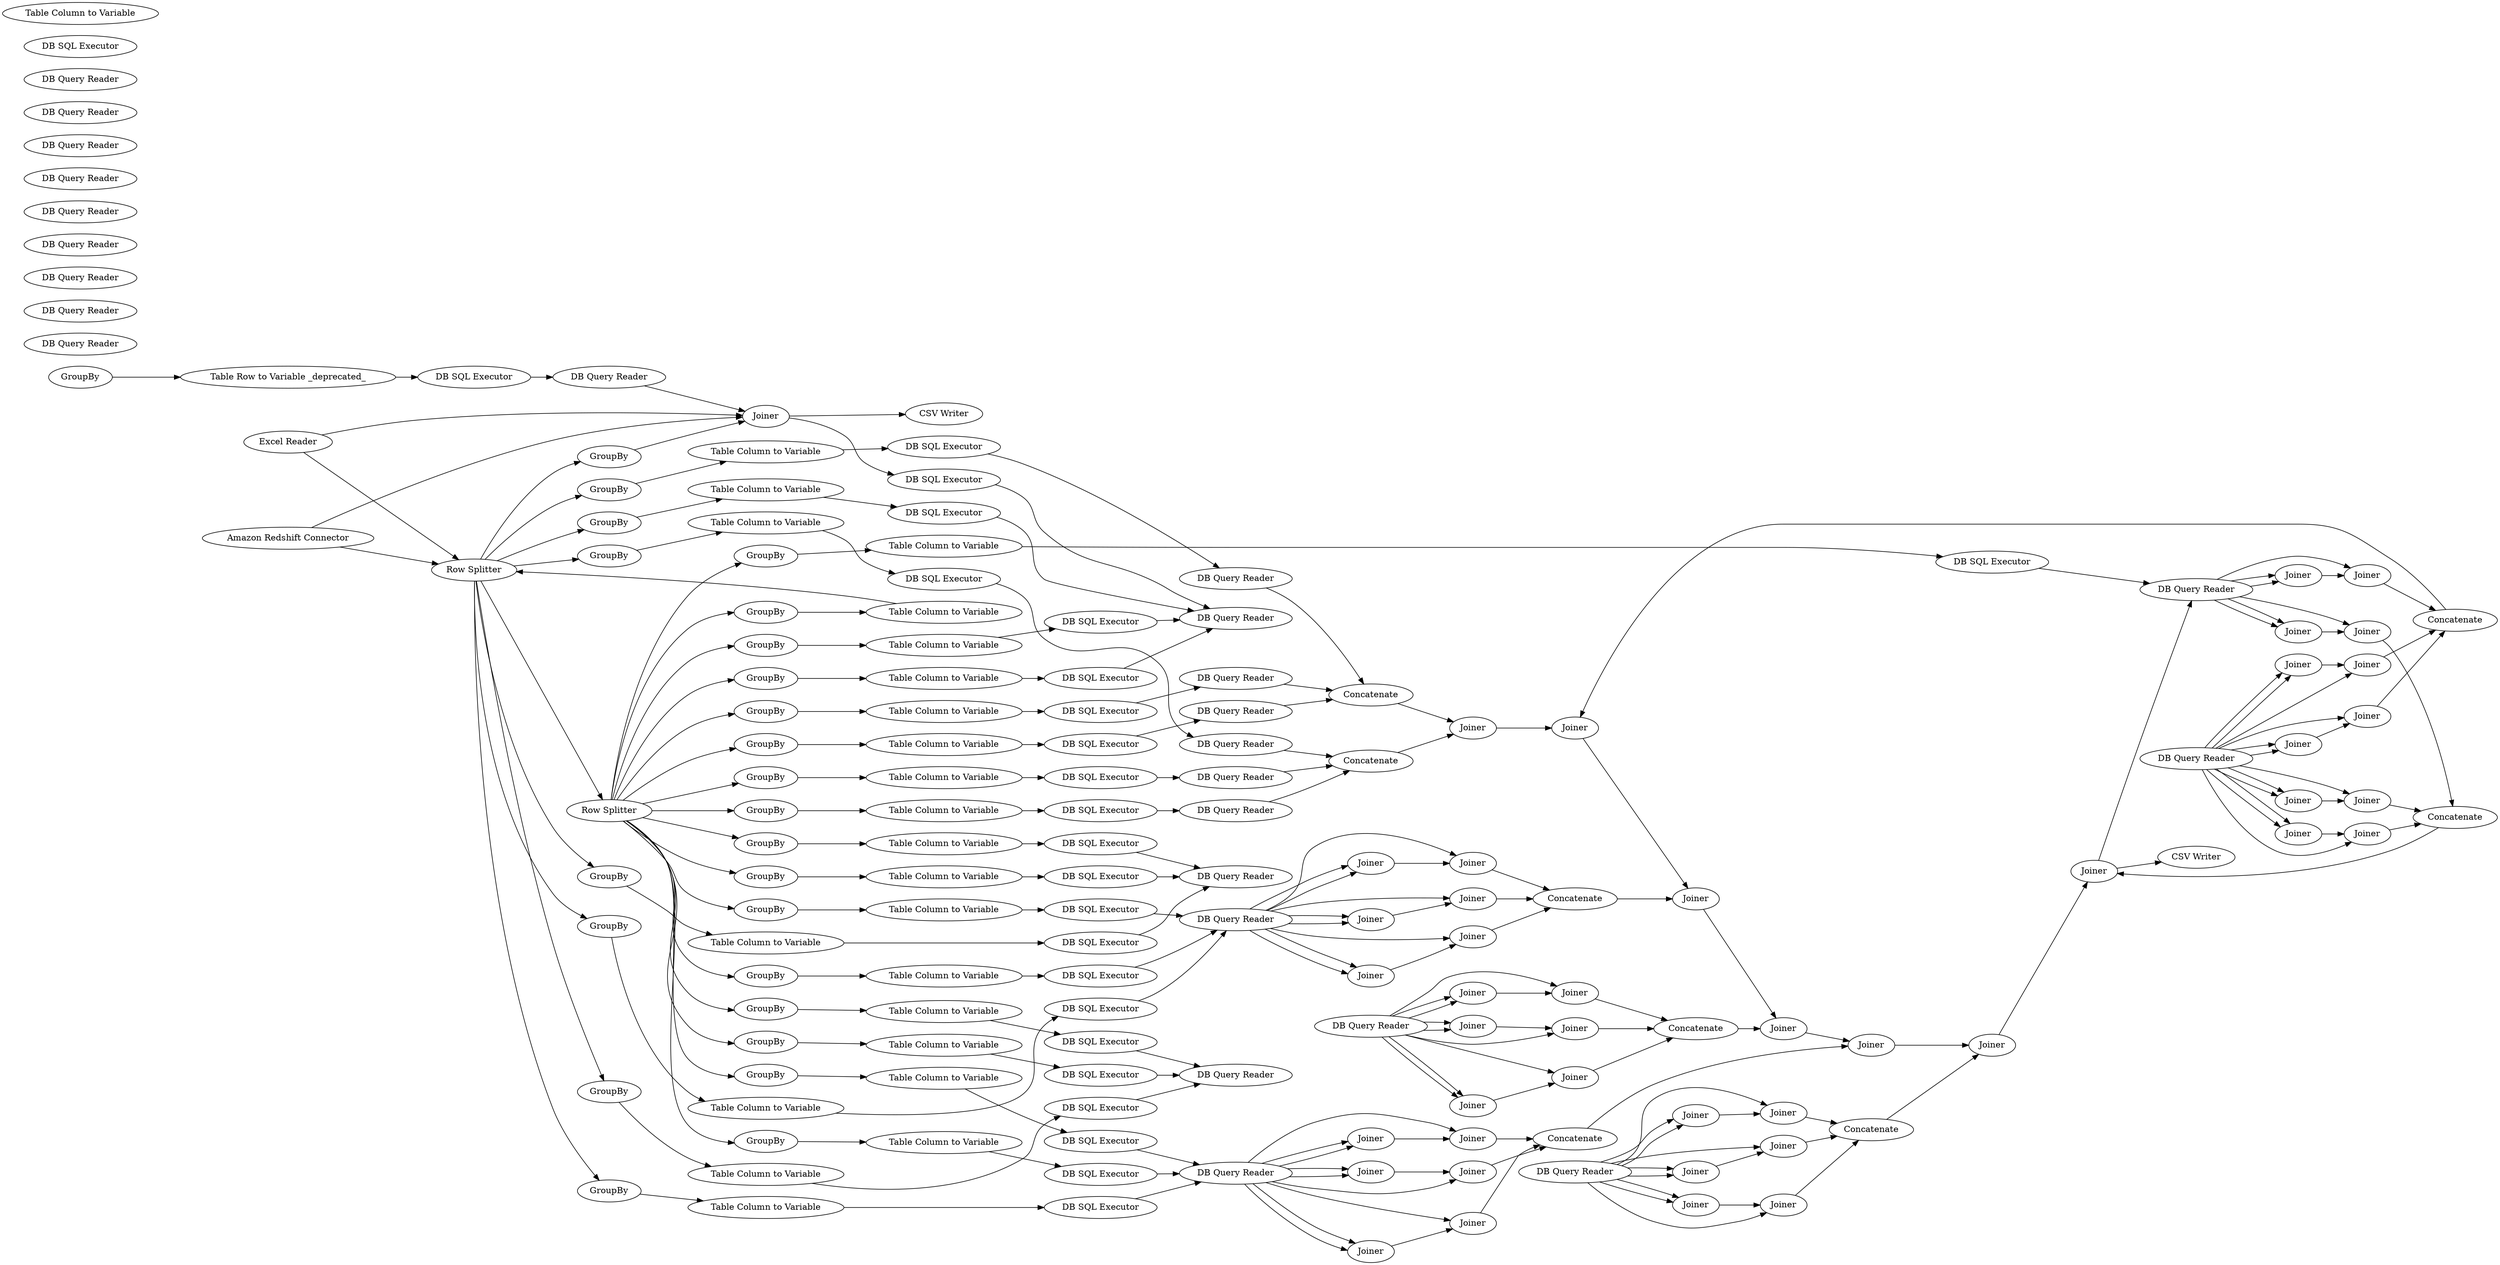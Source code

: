 digraph {
	1 [label="Excel Reader"]
	2874 [label="CSV Writer"]
	3058 [label="CSV Writer"]
	3201 [label="Amazon Redshift Connector"]
	3021 [label=Joiner]
	3068 [label=GroupBy]
	3070 [label=Joiner]
	3071 [label="DB SQL Executor"]
	3072 [label=Joiner]
	3073 [label="Table Column to Variable"]
	3075 [label=Joiner]
	3078 [label="Table Column to Variable"]
	3080 [label=GroupBy]
	3082 [label="DB SQL Executor"]
	3083 [label=Joiner]
	3084 [label=Joiner]
	3087 [label="Table Column to Variable"]
	3089 [label=GroupBy]
	3091 [label="DB SQL Executor"]
	3092 [label=Joiner]
	3093 [label=Joiner]
	3096 [label="Table Column to Variable"]
	3098 [label=GroupBy]
	3100 [label="DB SQL Executor"]
	3101 [label=Joiner]
	3038 [label="DB Query Reader"]
	3039 [label="DB Query Reader"]
	3042 [label="DB Query Reader"]
	2984 [label="DB Query Reader"]
	2985 [label="DB Query Reader"]
	2986 [label="DB Query Reader"]
	3066 [label="DB Query Reader"]
	3069 [label="DB Query Reader"]
	3074 [label="DB Query Reader"]
	3077 [label="DB Query Reader"]
	3079 [label="DB Query Reader"]
	3081 [label="DB Query Reader"]
	3086 [label="DB Query Reader"]
	3088 [label="DB Query Reader"]
	3090 [label="DB Query Reader"]
	3095 [label="DB Query Reader"]
	3097 [label="DB Query Reader"]
	3099 [label="DB Query Reader"]
	3108 [label=Joiner]
	3110 [label="Table Column to Variable"]
	3066 [label="DB Query Reader"]
	3069 [label="DB Query Reader"]
	3074 [label="DB Query Reader"]
	3112 [label=GroupBy]
	3113 [label="DB SQL Executor"]
	3114 [label=Joiner]
	3115 [label=Joiner]
	3116 [label=Joiner]
	3117 [label=GroupBy]
	3118 [label="DB SQL Executor"]
	3119 [label="Table Column to Variable"]
	3077 [label="DB Query Reader"]
	3079 [label="DB Query Reader"]
	3081 [label="DB Query Reader"]
	3122 [label="DB SQL Executor"]
	3086 [label="DB Query Reader"]
	3088 [label="DB Query Reader"]
	3090 [label="DB Query Reader"]
	3124 [label=Joiner]
	3125 [label=GroupBy]
	3126 [label=Joiner]
	3127 [label="Table Column to Variable"]
	3129 [label="Table Column to Variable"]
	3130 [label=GroupBy]
	3095 [label="DB Query Reader"]
	3097 [label="DB Query Reader"]
	3099 [label="DB Query Reader"]
	3133 [label=Joiner]
	3134 [label=Joiner]
	3135 [label="DB SQL Executor"]
	3136 [label=Concatenate]
	3137 [label=Concatenate]
	3138 [label=Concatenate]
	3139 [label=Concatenate]
	3140 [label=Joiner]
	3141 [label=Joiner]
	3142 [label=Joiner]
	3143 [label=Joiner]
	3144 [label="Row Splitter"]
	3150 [label=GroupBy]
	3151 [label="Table Column to Variable"]
	3152 [label="DB SQL Executor"]
	3154 [label="DB Query Reader"]
	3157 [label="DB Query Reader"]
	3158 [label=GroupBy]
	3159 [label="Table Column to Variable"]
	3160 [label="DB SQL Executor"]
	3161 [label="Table Column to Variable"]
	3162 [label=Joiner]
	3163 [label=GroupBy]
	3165 [label=Joiner]
	2984 [label="DB Query Reader"]
	2985 [label="DB Query Reader"]
	2986 [label="DB Query Reader"]
	3168 [label="Table Column to Variable"]
	3169 [label="DB SQL Executor"]
	3170 [label=Joiner]
	3171 [label=Joiner]
	3066 [label="DB Query Reader"]
	3069 [label="DB Query Reader"]
	3074 [label="DB Query Reader"]
	3173 [label=GroupBy]
	3175 [label=GroupBy]
	3176 [label="Table Column to Variable"]
	3077 [label="DB Query Reader"]
	3079 [label="DB Query Reader"]
	3081 [label="DB Query Reader"]
	3179 [label=Joiner]
	3180 [label=Joiner]
	3181 [label="DB SQL Executor"]
	3182 [label=Joiner]
	3086 [label="DB Query Reader"]
	3088 [label="DB Query Reader"]
	3090 [label="DB Query Reader"]
	3185 [label="DB SQL Executor"]
	3186 [label="Table Column to Variable"]
	3187 [label=GroupBy]
	3188 [label=Joiner]
	3189 [label="DB SQL Executor"]
	3095 [label="DB Query Reader"]
	3097 [label="DB Query Reader"]
	3099 [label="DB Query Reader"]
	3191 [label=GroupBy]
	3193 [label=Joiner]
	3194 [label=Concatenate]
	3195 [label=GroupBy]
	3196 [label=GroupBy]
	3197 [label="Table Column to Variable"]
	3198 [label=GroupBy]
	3199 [label="DB Query Reader"]
	3200 [label=Joiner]
	3202 [label="Table Column to Variable"]
	3203 [label="Table Column to Variable"]
	3204 [label="DB SQL Executor"]
	3205 [label="DB Query Reader"]
	3206 [label="Row Splitter"]
	3207 [label=Joiner]
	3209 [label="DB SQL Executor"]
	3210 [label=Joiner]
	3212 [label="DB Query Reader"]
	3214 [label=GroupBy]
	3215 [label="DB SQL Executor"]
	3216 [label="DB SQL Executor"]
	3218 [label="DB SQL Executor"]
	3219 [label="Table Column to Variable"]
	3220 [label=Concatenate]
	3221 [label="DB SQL Executor"]
	3222 [label=GroupBy]
	3223 [label=Concatenate]
	3224 [label=GroupBy]
	3225 [label="DB SQL Executor"]
	3226 [label="DB Query Reader"]
	3227 [label=Joiner]
	3228 [label="Table Column to Variable"]
	3229 [label="Table Column to Variable"]
	3230 [label=Joiner]
	3231 [label=Joiner]
	3233 [label="Table Column to Variable"]
	3234 [label="DB SQL Executor"]
	3235 [label="Table Column to Variable"]
	3236 [label=Concatenate]
	2984 [label="DB Query Reader"]
	2985 [label="DB Query Reader"]
	2986 [label="DB Query Reader"]
	3238 [label="DB SQL Executor"]
	3239 [label=GroupBy]
	3240 [label=Joiner]
	3241 [label=Joiner]
	3242 [label=Joiner]
	3243 [label="Table Column to Variable"]
	2984 [label="DB Query Reader"]
	2985 [label="DB Query Reader"]
	2986 [label="DB Query Reader"]
	3245 [label=Joiner]
	3246 [label="Table Column to Variable"]
	3247 [label=Joiner]
	3248 [label="DB SQL Executor"]
	3249 [label=GroupBy]
	3038 [label="DB Query Reader"]
	3039 [label="DB Query Reader"]
	3042 [label="DB Query Reader"]
	3251 [label=GroupBy]
	3252 [label=Joiner]
	3253 [label=Joiner]
	2873 [label="DB Query Reader"]
	2875 [label="DB SQL Executor"]
	2906 [label="Table Row to Variable _deprecated_"]
	3000 [label=GroupBy]
	3059 [label=Joiner]
	3021 -> 3210
	3068 -> 3073
	3070 -> 3072
	3071 -> 3074
	3072 -> 3136
	3073 -> 3071
	3075 -> 3137
	3078 -> 3082
	3080 -> 3078
	3082 -> 3077
	3083 -> 3075
	3084 -> 3138
	3087 -> 3091
	3089 -> 3087
	3091 -> 3090
	3092 -> 3084
	3093 -> 3139
	3096 -> 3100
	3098 -> 3096
	3100 -> 3095
	3101 -> 3093
	3042 -> 3207
	3042 -> 3230
	3042 -> 3230
	2986 -> 3200
	2986 -> 3193
	2986 -> 3193
	3074 -> 3072
	3074 -> 3070
	3074 -> 3070
	3081 -> 3075
	3081 -> 3083
	3081 -> 3083
	3090 -> 3084
	3090 -> 3092
	3090 -> 3092
	3099 -> 3093
	3099 -> 3101
	3099 -> 3101
	3108 -> 3136
	3110 -> 3113
	3074 -> 3108
	3074 -> 3114
	3074 -> 3114
	3112 -> 3110
	3113 -> 3074
	3114 -> 3108
	3115 -> 3116
	3116 -> 3137
	3117 -> 3119
	3118 -> 3077
	3119 -> 3118
	3081 -> 3116
	3081 -> 3115
	3081 -> 3115
	3122 -> 3090
	3090 -> 3124
	3090 -> 3126
	3090 -> 3126
	3124 -> 3138
	3125 -> 3127
	3126 -> 3124
	3127 -> 3122
	3129 -> 3135
	3130 -> 3129
	3099 -> 3133
	3099 -> 3134
	3099 -> 3134
	3133 -> 3139
	3134 -> 3133
	3135 -> 3095
	3136 -> 3140
	3137 -> 3141
	3138 -> 3142
	3139 -> 3143
	3140 -> 3141
	3141 -> 3142
	3142 -> 3143
	3143 -> 3253
	3144 -> 3150
	3144 -> 3163
	3144 -> 3158
	3144 -> 3173
	3144 -> 3175
	3144 -> 3187
	3144 -> 3191
	3144 -> 3249
	3144 -> 3206
	3150 -> 3151
	3151 -> 3152
	3152 -> 3154
	3154 -> 3220
	3157 -> 3223
	3158 -> 3159
	3159 -> 3160
	3160 -> 3157
	3161 -> 3218
	3162 -> 3194
	3163 -> 3161
	3165 -> 3162
	2986 -> 3162
	2986 -> 3165
	2986 -> 3165
	3168 -> 3169
	3169 -> 3074
	3170 -> 3171
	3171 -> 3136
	3074 -> 3171
	3074 -> 3170
	3074 -> 3170
	3173 -> 3168
	3175 -> 3176
	3176 -> 3181
	3081 -> 3179
	3081 -> 3180
	3081 -> 3180
	3179 -> 3137
	3180 -> 3179
	3181 -> 3077
	3182 -> 3188
	3090 -> 3188
	3090 -> 3182
	3090 -> 3182
	3185 -> 3090
	3186 -> 3215
	3187 -> 3203
	3188 -> 3138
	3189 -> 3095
	3099 -> 3227
	3099 -> 3231
	3099 -> 3231
	3191 -> 3228
	3193 -> 3200
	3194 -> 3210
	3195 -> 3219
	3196 -> 3197
	3197 -> 3225
	3198 -> 3229
	3199 -> 3220
	3200 -> 3194
	3202 -> 3204
	3203 -> 3185
	3204 -> 3226
	3205 -> 3223
	3206 -> 3222
	3206 -> 3239
	3206 -> 3068
	3206 -> 3117
	3206 -> 3112
	3206 -> 3125
	3206 -> 3130
	3206 -> 3198
	3206 -> 3196
	3206 -> 3214
	3206 -> 3224
	3206 -> 3251
	3206 -> 3080
	3206 -> 3089
	3206 -> 3098
	3206 -> 3195
	3207 -> 3194
	3209 -> 3212
	3210 -> 3140
	3212 -> 3223
	3214 -> 3202
	3215 -> 3199
	3216 -> 3205
	3218 -> 2984
	3219 -> 3216
	3220 -> 3021
	3221 -> 3042
	3222 -> 3186
	3223 -> 3021
	3224 -> 3233
	3225 -> 2984
	3226 -> 3220
	3227 -> 3139
	3228 -> 3189
	3229 -> 3209
	3230 -> 3207
	3231 -> 3227
	3233 -> 3221
	3253 -> 3042
	3059 -> 3248
	3236 -> 3253
	2986 -> 3241
	2986 -> 3245
	2986 -> 3245
	3238 -> 2984
	3239 -> 3246
	3240 -> 3242
	3241 -> 3236
	3242 -> 3236
	3243 -> 3144
	2986 -> 3242
	2986 -> 3240
	2986 -> 3240
	3245 -> 3241
	3246 -> 3238
	3247 -> 3236
	3248 -> 2984
	3249 -> 3059
	3042 -> 3247
	3042 -> 3252
	3042 -> 3252
	3251 -> 3243
	3252 -> 3247
	2873 -> 3059
	2875 -> 2873
	2906 -> 2875
	3000 -> 2906
	1 -> 3059
	1 -> 3144
	3201 -> 3059
	3201 -> 3144
	3253 -> 3058
	3059 -> 2874
	rankdir=LR
}
